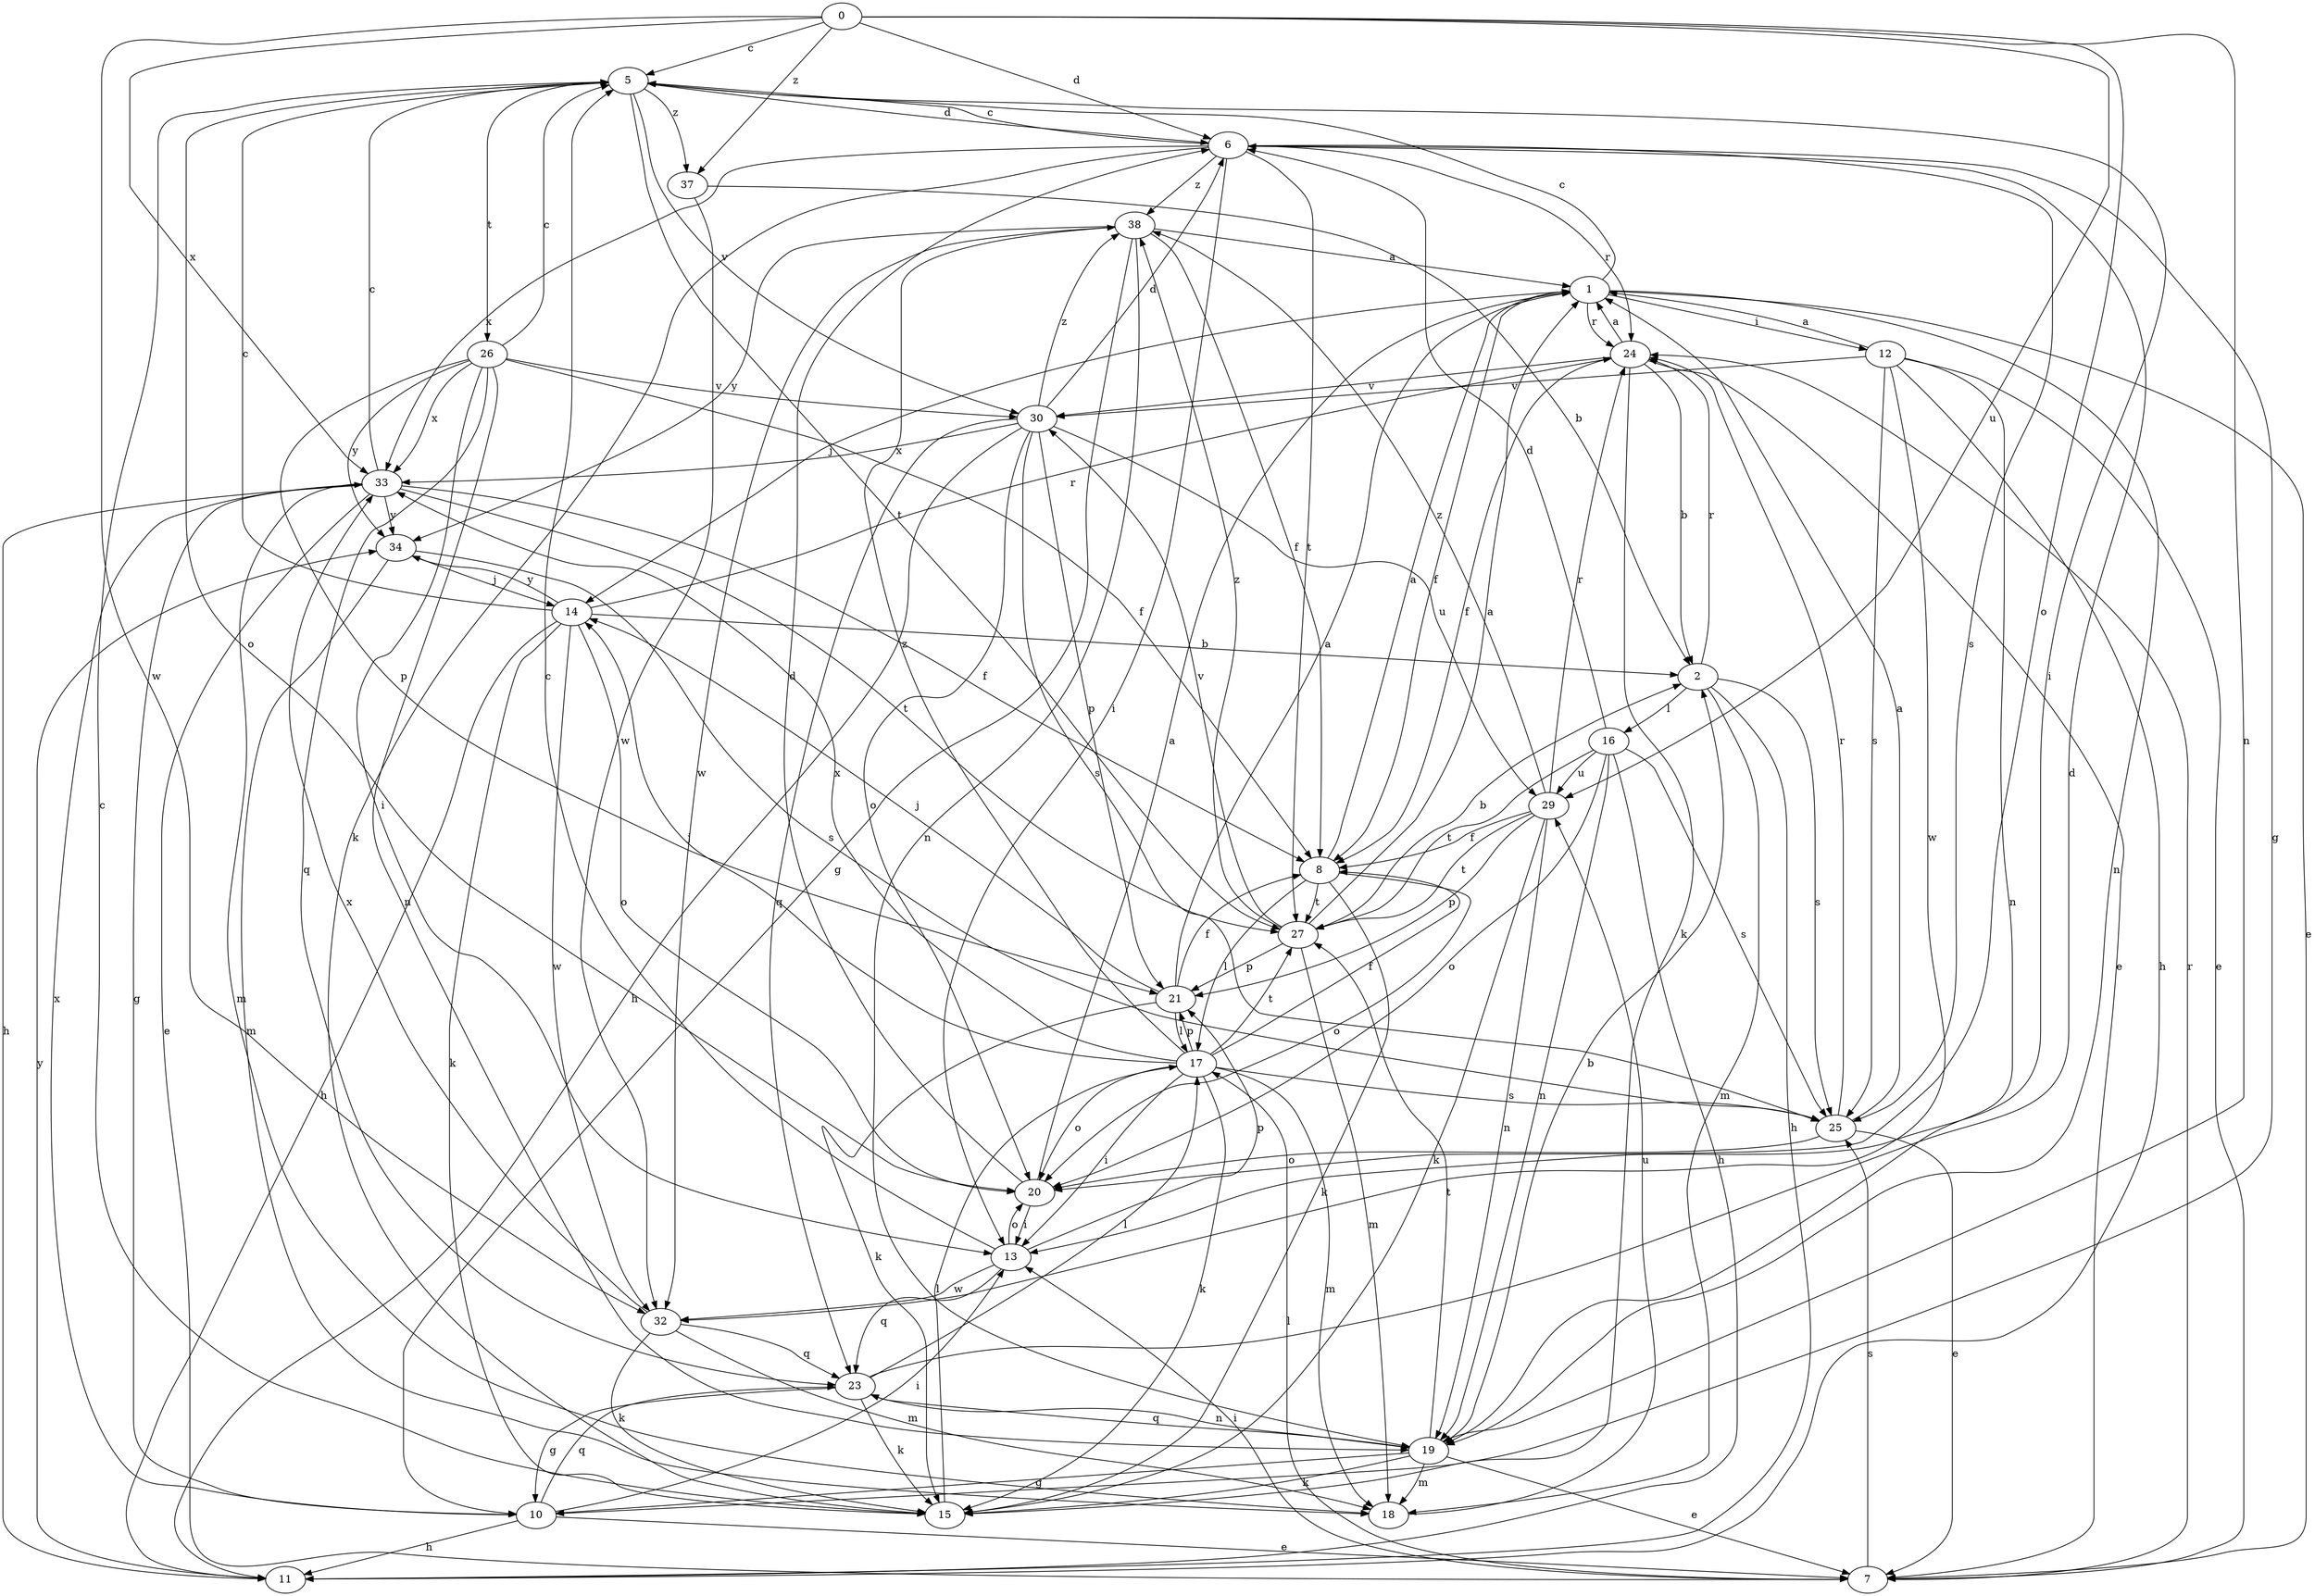 strict digraph  {
0;
1;
2;
5;
6;
7;
8;
10;
11;
12;
13;
14;
15;
16;
17;
18;
19;
20;
21;
23;
24;
25;
26;
27;
29;
30;
32;
33;
34;
37;
38;
0 -> 5  [label=c];
0 -> 6  [label=d];
0 -> 19  [label=n];
0 -> 20  [label=o];
0 -> 29  [label=u];
0 -> 32  [label=w];
0 -> 33  [label=x];
0 -> 37  [label=z];
1 -> 5  [label=c];
1 -> 7  [label=e];
1 -> 8  [label=f];
1 -> 12  [label=i];
1 -> 14  [label=j];
1 -> 19  [label=n];
1 -> 24  [label=r];
2 -> 11  [label=h];
2 -> 16  [label=l];
2 -> 18  [label=m];
2 -> 24  [label=r];
2 -> 25  [label=s];
5 -> 6  [label=d];
5 -> 13  [label=i];
5 -> 20  [label=o];
5 -> 26  [label=t];
5 -> 27  [label=t];
5 -> 30  [label=v];
5 -> 37  [label=z];
6 -> 5  [label=c];
6 -> 10  [label=g];
6 -> 13  [label=i];
6 -> 15  [label=k];
6 -> 24  [label=r];
6 -> 25  [label=s];
6 -> 27  [label=t];
6 -> 33  [label=x];
6 -> 38  [label=z];
7 -> 13  [label=i];
7 -> 17  [label=l];
7 -> 24  [label=r];
7 -> 25  [label=s];
8 -> 1  [label=a];
8 -> 15  [label=k];
8 -> 17  [label=l];
8 -> 20  [label=o];
8 -> 27  [label=t];
10 -> 7  [label=e];
10 -> 11  [label=h];
10 -> 13  [label=i];
10 -> 23  [label=q];
10 -> 33  [label=x];
11 -> 34  [label=y];
12 -> 1  [label=a];
12 -> 7  [label=e];
12 -> 11  [label=h];
12 -> 19  [label=n];
12 -> 25  [label=s];
12 -> 30  [label=v];
12 -> 32  [label=w];
13 -> 5  [label=c];
13 -> 20  [label=o];
13 -> 21  [label=p];
13 -> 23  [label=q];
13 -> 32  [label=w];
14 -> 2  [label=b];
14 -> 5  [label=c];
14 -> 11  [label=h];
14 -> 15  [label=k];
14 -> 20  [label=o];
14 -> 24  [label=r];
14 -> 32  [label=w];
14 -> 34  [label=y];
15 -> 5  [label=c];
15 -> 17  [label=l];
16 -> 6  [label=d];
16 -> 11  [label=h];
16 -> 19  [label=n];
16 -> 20  [label=o];
16 -> 25  [label=s];
16 -> 27  [label=t];
16 -> 29  [label=u];
17 -> 8  [label=f];
17 -> 13  [label=i];
17 -> 14  [label=j];
17 -> 15  [label=k];
17 -> 18  [label=m];
17 -> 20  [label=o];
17 -> 21  [label=p];
17 -> 25  [label=s];
17 -> 27  [label=t];
17 -> 33  [label=x];
17 -> 38  [label=z];
18 -> 29  [label=u];
19 -> 2  [label=b];
19 -> 7  [label=e];
19 -> 10  [label=g];
19 -> 15  [label=k];
19 -> 18  [label=m];
19 -> 23  [label=q];
19 -> 27  [label=t];
20 -> 1  [label=a];
20 -> 6  [label=d];
20 -> 13  [label=i];
21 -> 1  [label=a];
21 -> 8  [label=f];
21 -> 14  [label=j];
21 -> 15  [label=k];
21 -> 17  [label=l];
23 -> 6  [label=d];
23 -> 10  [label=g];
23 -> 15  [label=k];
23 -> 17  [label=l];
23 -> 19  [label=n];
24 -> 1  [label=a];
24 -> 2  [label=b];
24 -> 7  [label=e];
24 -> 8  [label=f];
24 -> 15  [label=k];
24 -> 30  [label=v];
25 -> 1  [label=a];
25 -> 7  [label=e];
25 -> 20  [label=o];
25 -> 24  [label=r];
26 -> 5  [label=c];
26 -> 8  [label=f];
26 -> 13  [label=i];
26 -> 19  [label=n];
26 -> 21  [label=p];
26 -> 23  [label=q];
26 -> 30  [label=v];
26 -> 33  [label=x];
26 -> 34  [label=y];
27 -> 1  [label=a];
27 -> 2  [label=b];
27 -> 18  [label=m];
27 -> 21  [label=p];
27 -> 30  [label=v];
27 -> 38  [label=z];
29 -> 8  [label=f];
29 -> 15  [label=k];
29 -> 19  [label=n];
29 -> 21  [label=p];
29 -> 24  [label=r];
29 -> 27  [label=t];
29 -> 38  [label=z];
30 -> 6  [label=d];
30 -> 11  [label=h];
30 -> 20  [label=o];
30 -> 21  [label=p];
30 -> 23  [label=q];
30 -> 25  [label=s];
30 -> 29  [label=u];
30 -> 33  [label=x];
30 -> 38  [label=z];
32 -> 15  [label=k];
32 -> 18  [label=m];
32 -> 23  [label=q];
32 -> 33  [label=x];
33 -> 5  [label=c];
33 -> 7  [label=e];
33 -> 8  [label=f];
33 -> 10  [label=g];
33 -> 11  [label=h];
33 -> 18  [label=m];
33 -> 27  [label=t];
33 -> 34  [label=y];
34 -> 14  [label=j];
34 -> 18  [label=m];
34 -> 25  [label=s];
37 -> 2  [label=b];
37 -> 32  [label=w];
38 -> 1  [label=a];
38 -> 8  [label=f];
38 -> 10  [label=g];
38 -> 19  [label=n];
38 -> 32  [label=w];
38 -> 34  [label=y];
}
